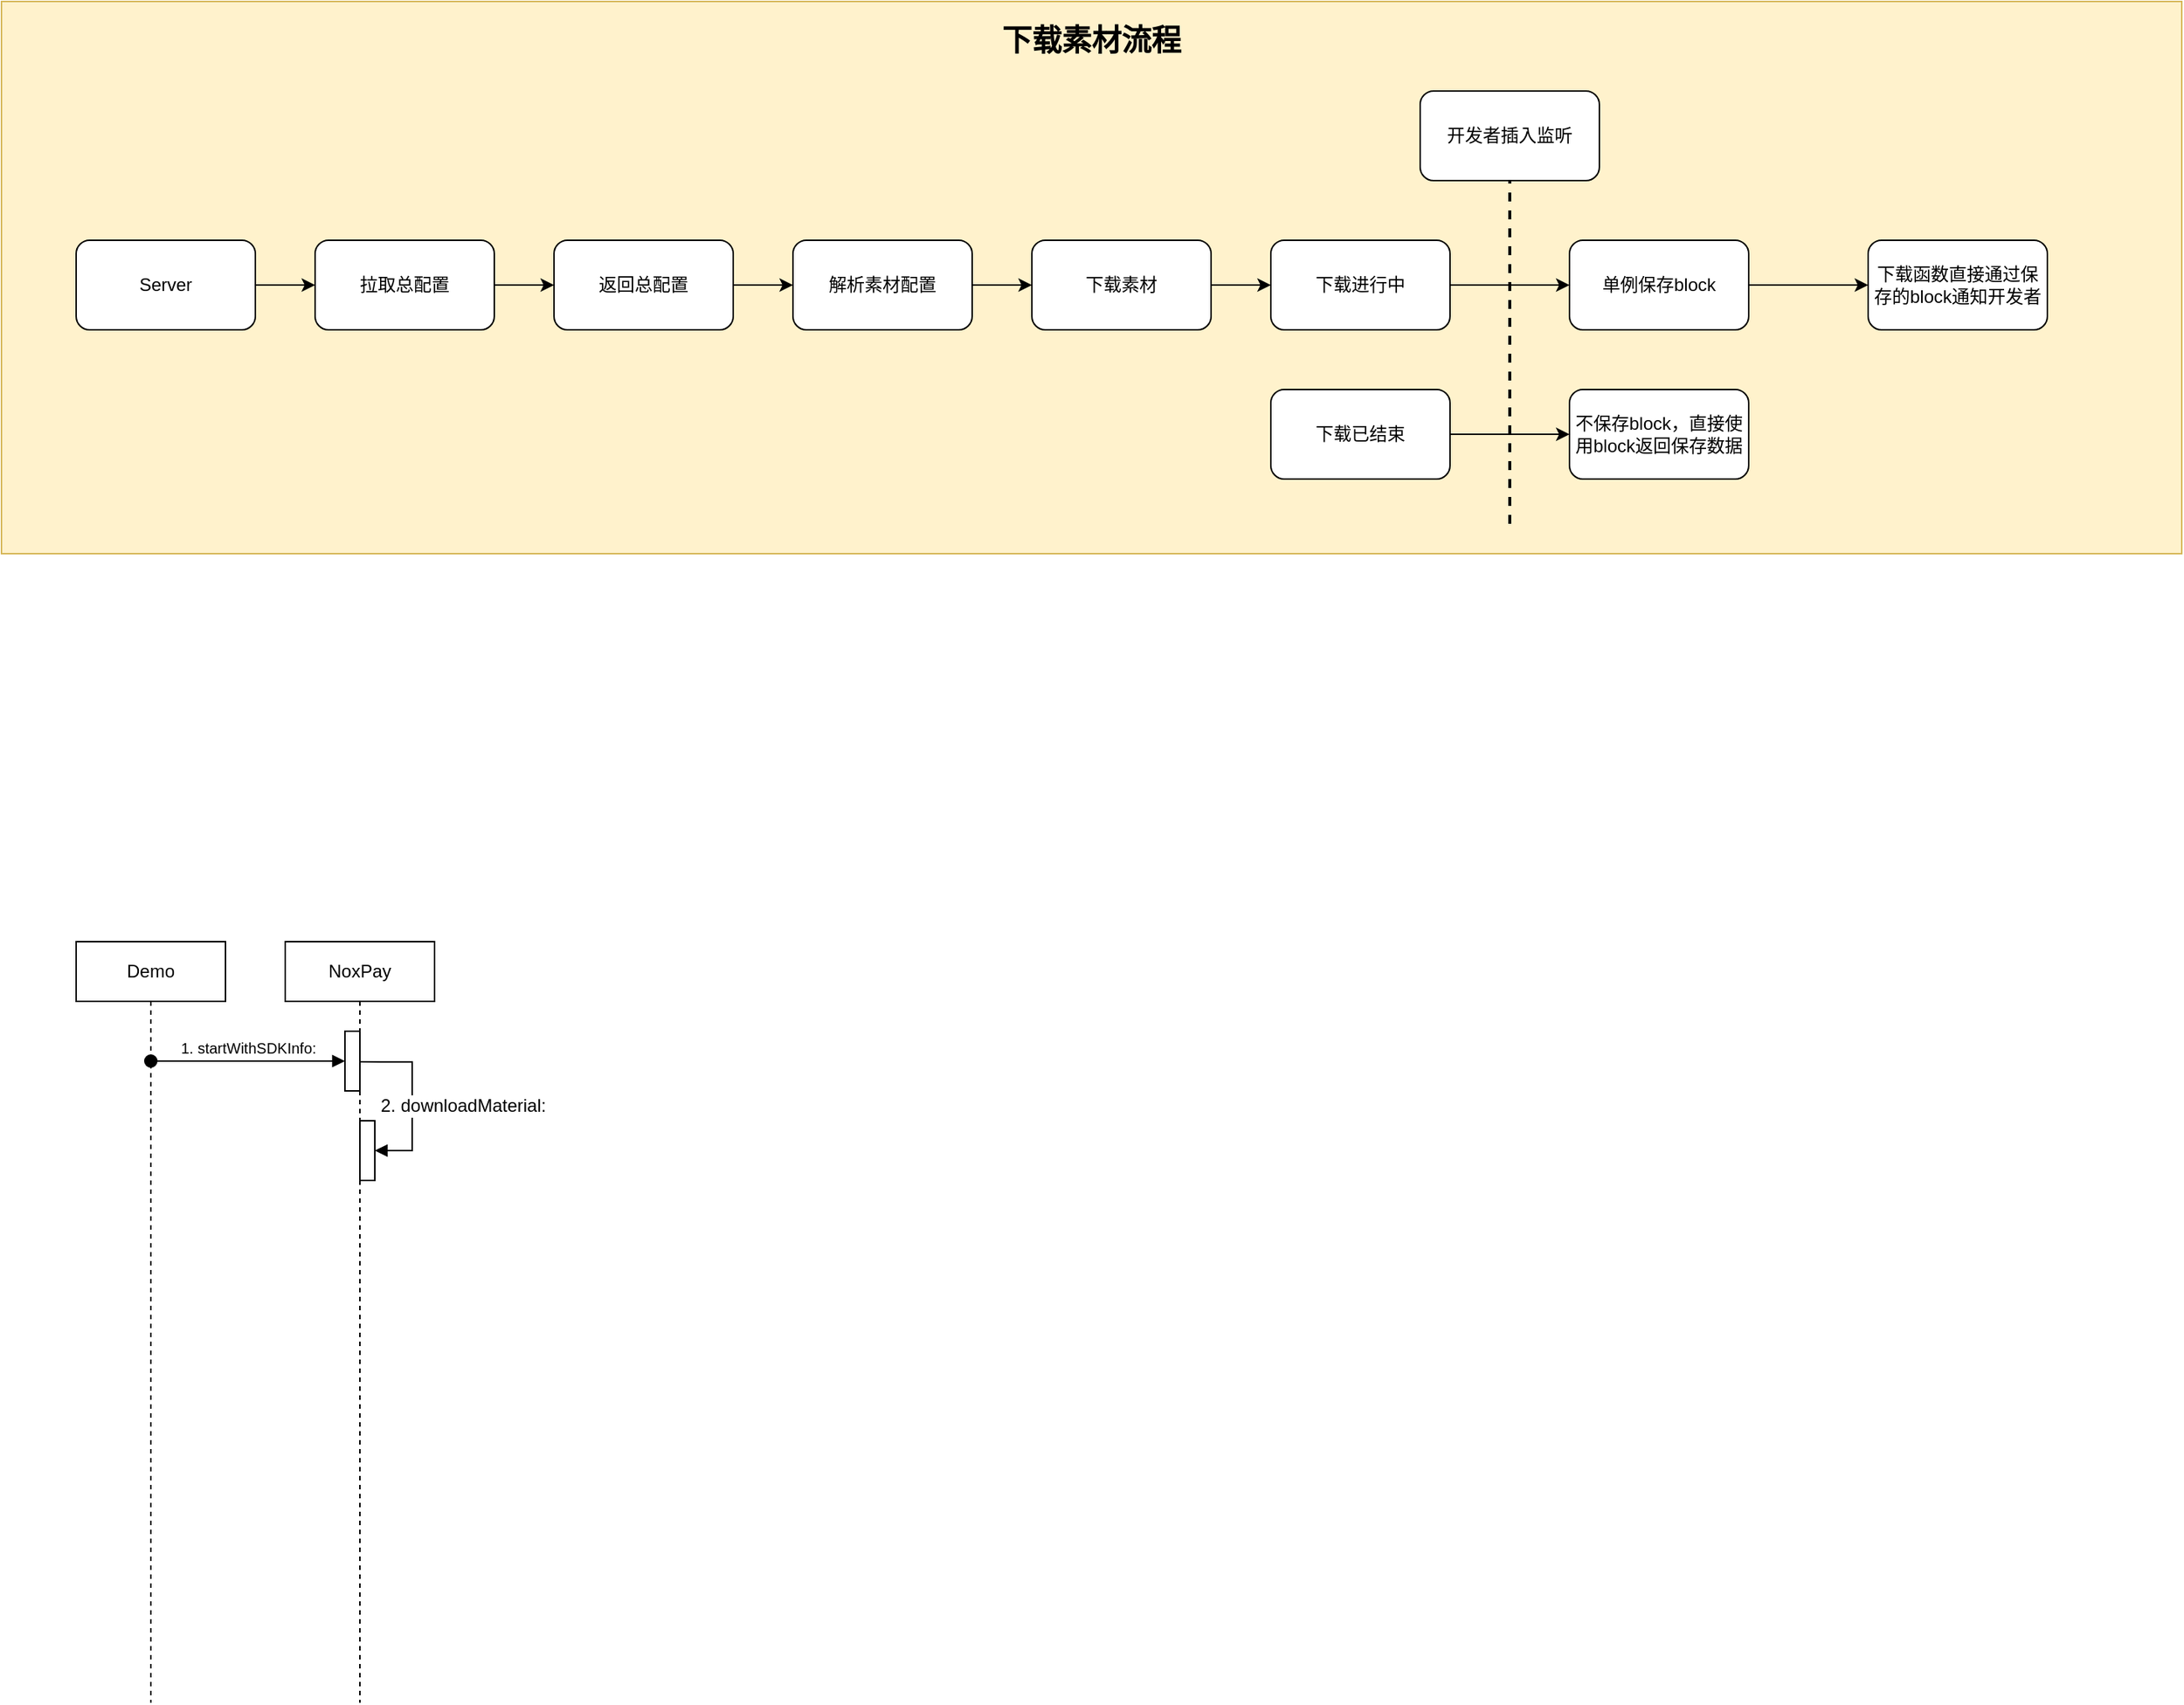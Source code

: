 <mxfile version="17.4.5" type="github">
  <diagram id="he9bxZUku_yFXdmUKrTk" name="第 1 页">
    <mxGraphModel dx="1666" dy="769" grid="1" gridSize="10" guides="1" tooltips="1" connect="1" arrows="1" fold="1" page="1" pageScale="1" pageWidth="4681" pageHeight="3300" math="0" shadow="0">
      <root>
        <mxCell id="0" />
        <mxCell id="1" parent="0" />
        <mxCell id="uPjyEyqXYFTb5mDzEihQ-57" value="" style="rounded=0;whiteSpace=wrap;html=1;labelBackgroundColor=none;labelBorderColor=none;fontSize=20;fillColor=#fff2cc;strokeColor=#d6b656;" vertex="1" parent="1">
          <mxGeometry x="130" y="90" width="1460" height="370" as="geometry" />
        </mxCell>
        <mxCell id="0aP-q9_bjXwNO8tc250L-19" value="NoxPay" style="shape=umlLifeline;perimeter=lifelinePerimeter;whiteSpace=wrap;html=1;container=1;collapsible=0;recursiveResize=0;outlineConnect=0;" parent="1" vertex="1">
          <mxGeometry x="320" y="720" width="100" height="510" as="geometry" />
        </mxCell>
        <mxCell id="0aP-q9_bjXwNO8tc250L-20" value="" style="html=1;points=[];perimeter=orthogonalPerimeter;fontSize=12;" parent="0aP-q9_bjXwNO8tc250L-19" vertex="1">
          <mxGeometry x="50" y="120.0" width="10" height="40" as="geometry" />
        </mxCell>
        <mxCell id="0aP-q9_bjXwNO8tc250L-21" value="2. downloadMaterial:" style="edgeStyle=orthogonalEdgeStyle;html=1;align=left;spacingLeft=2;endArrow=block;rounded=0;exitX=1.039;exitY=0.514;exitDx=0;exitDy=0;exitPerimeter=0;fontSize=12;" parent="0aP-q9_bjXwNO8tc250L-19" edge="1" target="0aP-q9_bjXwNO8tc250L-20" source="0aP-q9_bjXwNO8tc250L-23">
          <mxGeometry x="0.076" y="-25" relative="1" as="geometry">
            <mxPoint x="50" y="110" as="sourcePoint" />
            <Array as="points">
              <mxPoint x="85" y="81" />
              <mxPoint x="85" y="140" />
            </Array>
            <mxPoint x="60" y="150" as="targetPoint" />
            <mxPoint as="offset" />
          </mxGeometry>
        </mxCell>
        <mxCell id="0aP-q9_bjXwNO8tc250L-23" value="" style="html=1;points=[];perimeter=orthogonalPerimeter;fontSize=12;" parent="0aP-q9_bjXwNO8tc250L-19" vertex="1">
          <mxGeometry x="40" y="60" width="10" height="40" as="geometry" />
        </mxCell>
        <mxCell id="0aP-q9_bjXwNO8tc250L-22" value="Demo" style="shape=umlLifeline;perimeter=lifelinePerimeter;whiteSpace=wrap;html=1;container=1;collapsible=0;recursiveResize=0;outlineConnect=0;" parent="1" vertex="1">
          <mxGeometry x="180" y="720" width="100" height="510" as="geometry" />
        </mxCell>
        <mxCell id="0aP-q9_bjXwNO8tc250L-24" value="&lt;span style=&quot;text-align: left ; font-size: 10px&quot;&gt;&lt;font style=&quot;font-size: 10px&quot;&gt;1. startWithSDKInfo:&lt;/font&gt;&lt;/span&gt;" style="html=1;verticalAlign=bottom;startArrow=oval;endArrow=block;startSize=8;rounded=0;fontSize=10;" parent="1" source="0aP-q9_bjXwNO8tc250L-22" target="0aP-q9_bjXwNO8tc250L-23" edge="1">
          <mxGeometry relative="1" as="geometry">
            <mxPoint x="300" y="780" as="sourcePoint" />
            <Array as="points">
              <mxPoint x="290" y="800" />
            </Array>
          </mxGeometry>
        </mxCell>
        <mxCell id="uPjyEyqXYFTb5mDzEihQ-3" value="" style="edgeStyle=orthogonalEdgeStyle;rounded=0;orthogonalLoop=1;jettySize=auto;html=1;" edge="1" parent="1" source="uPjyEyqXYFTb5mDzEihQ-1" target="uPjyEyqXYFTb5mDzEihQ-2">
          <mxGeometry relative="1" as="geometry" />
        </mxCell>
        <mxCell id="uPjyEyqXYFTb5mDzEihQ-1" value="Server" style="rounded=1;whiteSpace=wrap;html=1;" vertex="1" parent="1">
          <mxGeometry x="180" y="250" width="120" height="60" as="geometry" />
        </mxCell>
        <mxCell id="uPjyEyqXYFTb5mDzEihQ-5" value="" style="edgeStyle=orthogonalEdgeStyle;rounded=0;orthogonalLoop=1;jettySize=auto;html=1;" edge="1" parent="1" source="uPjyEyqXYFTb5mDzEihQ-2" target="uPjyEyqXYFTb5mDzEihQ-4">
          <mxGeometry relative="1" as="geometry" />
        </mxCell>
        <mxCell id="uPjyEyqXYFTb5mDzEihQ-2" value="拉取总配置" style="whiteSpace=wrap;html=1;rounded=1;" vertex="1" parent="1">
          <mxGeometry x="340" y="250" width="120" height="60" as="geometry" />
        </mxCell>
        <mxCell id="uPjyEyqXYFTb5mDzEihQ-7" value="" style="edgeStyle=orthogonalEdgeStyle;rounded=0;orthogonalLoop=1;jettySize=auto;html=1;" edge="1" parent="1" source="uPjyEyqXYFTb5mDzEihQ-4" target="uPjyEyqXYFTb5mDzEihQ-6">
          <mxGeometry relative="1" as="geometry" />
        </mxCell>
        <mxCell id="uPjyEyqXYFTb5mDzEihQ-4" value="返回总配置" style="whiteSpace=wrap;html=1;rounded=1;" vertex="1" parent="1">
          <mxGeometry x="500" y="250" width="120" height="60" as="geometry" />
        </mxCell>
        <mxCell id="uPjyEyqXYFTb5mDzEihQ-9" value="" style="edgeStyle=orthogonalEdgeStyle;rounded=0;orthogonalLoop=1;jettySize=auto;html=1;" edge="1" parent="1" source="uPjyEyqXYFTb5mDzEihQ-6" target="uPjyEyqXYFTb5mDzEihQ-8">
          <mxGeometry relative="1" as="geometry" />
        </mxCell>
        <mxCell id="uPjyEyqXYFTb5mDzEihQ-6" value="解析素材配置" style="whiteSpace=wrap;html=1;rounded=1;" vertex="1" parent="1">
          <mxGeometry x="660" y="250" width="120" height="60" as="geometry" />
        </mxCell>
        <mxCell id="uPjyEyqXYFTb5mDzEihQ-18" style="edgeStyle=orthogonalEdgeStyle;rounded=0;orthogonalLoop=1;jettySize=auto;html=1;entryX=0;entryY=0.5;entryDx=0;entryDy=0;" edge="1" parent="1" source="uPjyEyqXYFTb5mDzEihQ-8">
          <mxGeometry relative="1" as="geometry">
            <mxPoint x="980" y="280" as="targetPoint" />
          </mxGeometry>
        </mxCell>
        <mxCell id="uPjyEyqXYFTb5mDzEihQ-8" value="下载素材" style="whiteSpace=wrap;html=1;rounded=1;" vertex="1" parent="1">
          <mxGeometry x="820" y="250" width="120" height="60" as="geometry" />
        </mxCell>
        <mxCell id="uPjyEyqXYFTb5mDzEihQ-44" value="下载素材流程" style="text;html=1;strokeColor=none;fillColor=none;align=center;verticalAlign=middle;whiteSpace=wrap;rounded=0;fontSize=20;fontStyle=1" vertex="1" parent="1">
          <mxGeometry x="770" y="100" width="180" height="30" as="geometry" />
        </mxCell>
        <mxCell id="uPjyEyqXYFTb5mDzEihQ-52" value="" style="edgeStyle=orthogonalEdgeStyle;rounded=0;orthogonalLoop=1;jettySize=auto;html=1;fontSize=20;" edge="1" parent="1" source="uPjyEyqXYFTb5mDzEihQ-47" target="uPjyEyqXYFTb5mDzEihQ-51">
          <mxGeometry relative="1" as="geometry" />
        </mxCell>
        <mxCell id="uPjyEyqXYFTb5mDzEihQ-47" value="下载进行中" style="rounded=1;whiteSpace=wrap;html=1;" vertex="1" parent="1">
          <mxGeometry x="980" y="250" width="120" height="60" as="geometry" />
        </mxCell>
        <mxCell id="uPjyEyqXYFTb5mDzEihQ-56" value="" style="edgeStyle=orthogonalEdgeStyle;rounded=0;orthogonalLoop=1;jettySize=auto;html=1;fontSize=20;" edge="1" parent="1" source="uPjyEyqXYFTb5mDzEihQ-48" target="uPjyEyqXYFTb5mDzEihQ-55">
          <mxGeometry relative="1" as="geometry" />
        </mxCell>
        <mxCell id="uPjyEyqXYFTb5mDzEihQ-48" value="下载已结束" style="rounded=1;whiteSpace=wrap;html=1;" vertex="1" parent="1">
          <mxGeometry x="980" y="350" width="120" height="60" as="geometry" />
        </mxCell>
        <mxCell id="uPjyEyqXYFTb5mDzEihQ-49" value="开发者插入监听" style="rounded=1;whiteSpace=wrap;html=1;" vertex="1" parent="1">
          <mxGeometry x="1080" y="150" width="120" height="60" as="geometry" />
        </mxCell>
        <mxCell id="uPjyEyqXYFTb5mDzEihQ-50" value="" style="endArrow=none;dashed=1;html=1;rounded=0;fontSize=20;entryX=0.5;entryY=1;entryDx=0;entryDy=0;strokeWidth=2;" edge="1" parent="1" target="uPjyEyqXYFTb5mDzEihQ-49">
          <mxGeometry width="50" height="50" relative="1" as="geometry">
            <mxPoint x="1140" y="440" as="sourcePoint" />
            <mxPoint x="1250" y="310" as="targetPoint" />
          </mxGeometry>
        </mxCell>
        <mxCell id="uPjyEyqXYFTb5mDzEihQ-54" value="" style="edgeStyle=orthogonalEdgeStyle;rounded=0;orthogonalLoop=1;jettySize=auto;html=1;fontSize=20;" edge="1" parent="1" source="uPjyEyqXYFTb5mDzEihQ-51" target="uPjyEyqXYFTb5mDzEihQ-53">
          <mxGeometry relative="1" as="geometry" />
        </mxCell>
        <mxCell id="uPjyEyqXYFTb5mDzEihQ-51" value="单例保存block" style="whiteSpace=wrap;html=1;rounded=1;" vertex="1" parent="1">
          <mxGeometry x="1180" y="250" width="120" height="60" as="geometry" />
        </mxCell>
        <mxCell id="uPjyEyqXYFTb5mDzEihQ-53" value="下载函数直接通过保存的block通知开发者" style="whiteSpace=wrap;html=1;rounded=1;" vertex="1" parent="1">
          <mxGeometry x="1380" y="250" width="120" height="60" as="geometry" />
        </mxCell>
        <mxCell id="uPjyEyqXYFTb5mDzEihQ-55" value="不保存block，直接使用block返回保存数据" style="whiteSpace=wrap;html=1;rounded=1;" vertex="1" parent="1">
          <mxGeometry x="1180" y="350" width="120" height="60" as="geometry" />
        </mxCell>
      </root>
    </mxGraphModel>
  </diagram>
</mxfile>
